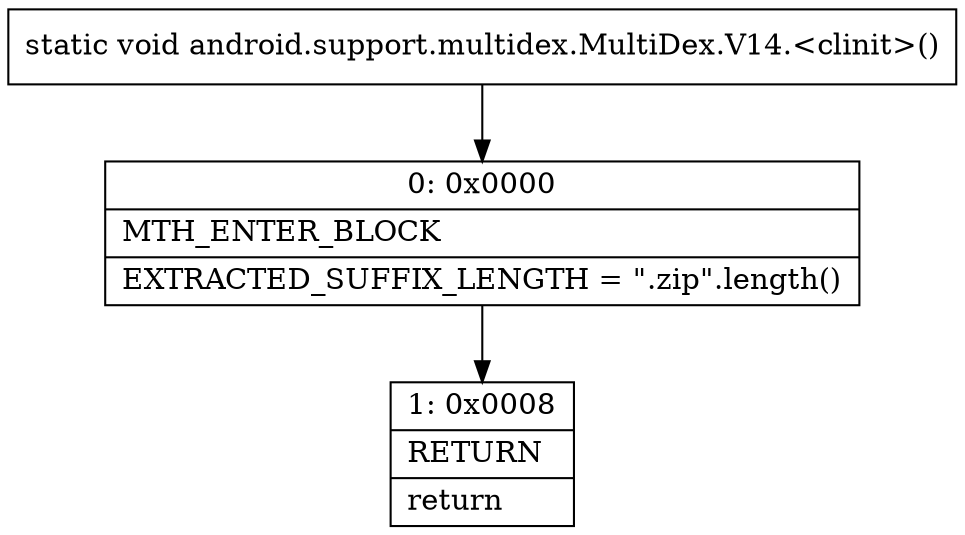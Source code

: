 digraph "CFG forandroid.support.multidex.MultiDex.V14.\<clinit\>()V" {
Node_0 [shape=record,label="{0\:\ 0x0000|MTH_ENTER_BLOCK\l|EXTRACTED_SUFFIX_LENGTH = \".zip\".length()\l}"];
Node_1 [shape=record,label="{1\:\ 0x0008|RETURN\l|return\l}"];
MethodNode[shape=record,label="{static void android.support.multidex.MultiDex.V14.\<clinit\>() }"];
MethodNode -> Node_0;
Node_0 -> Node_1;
}

